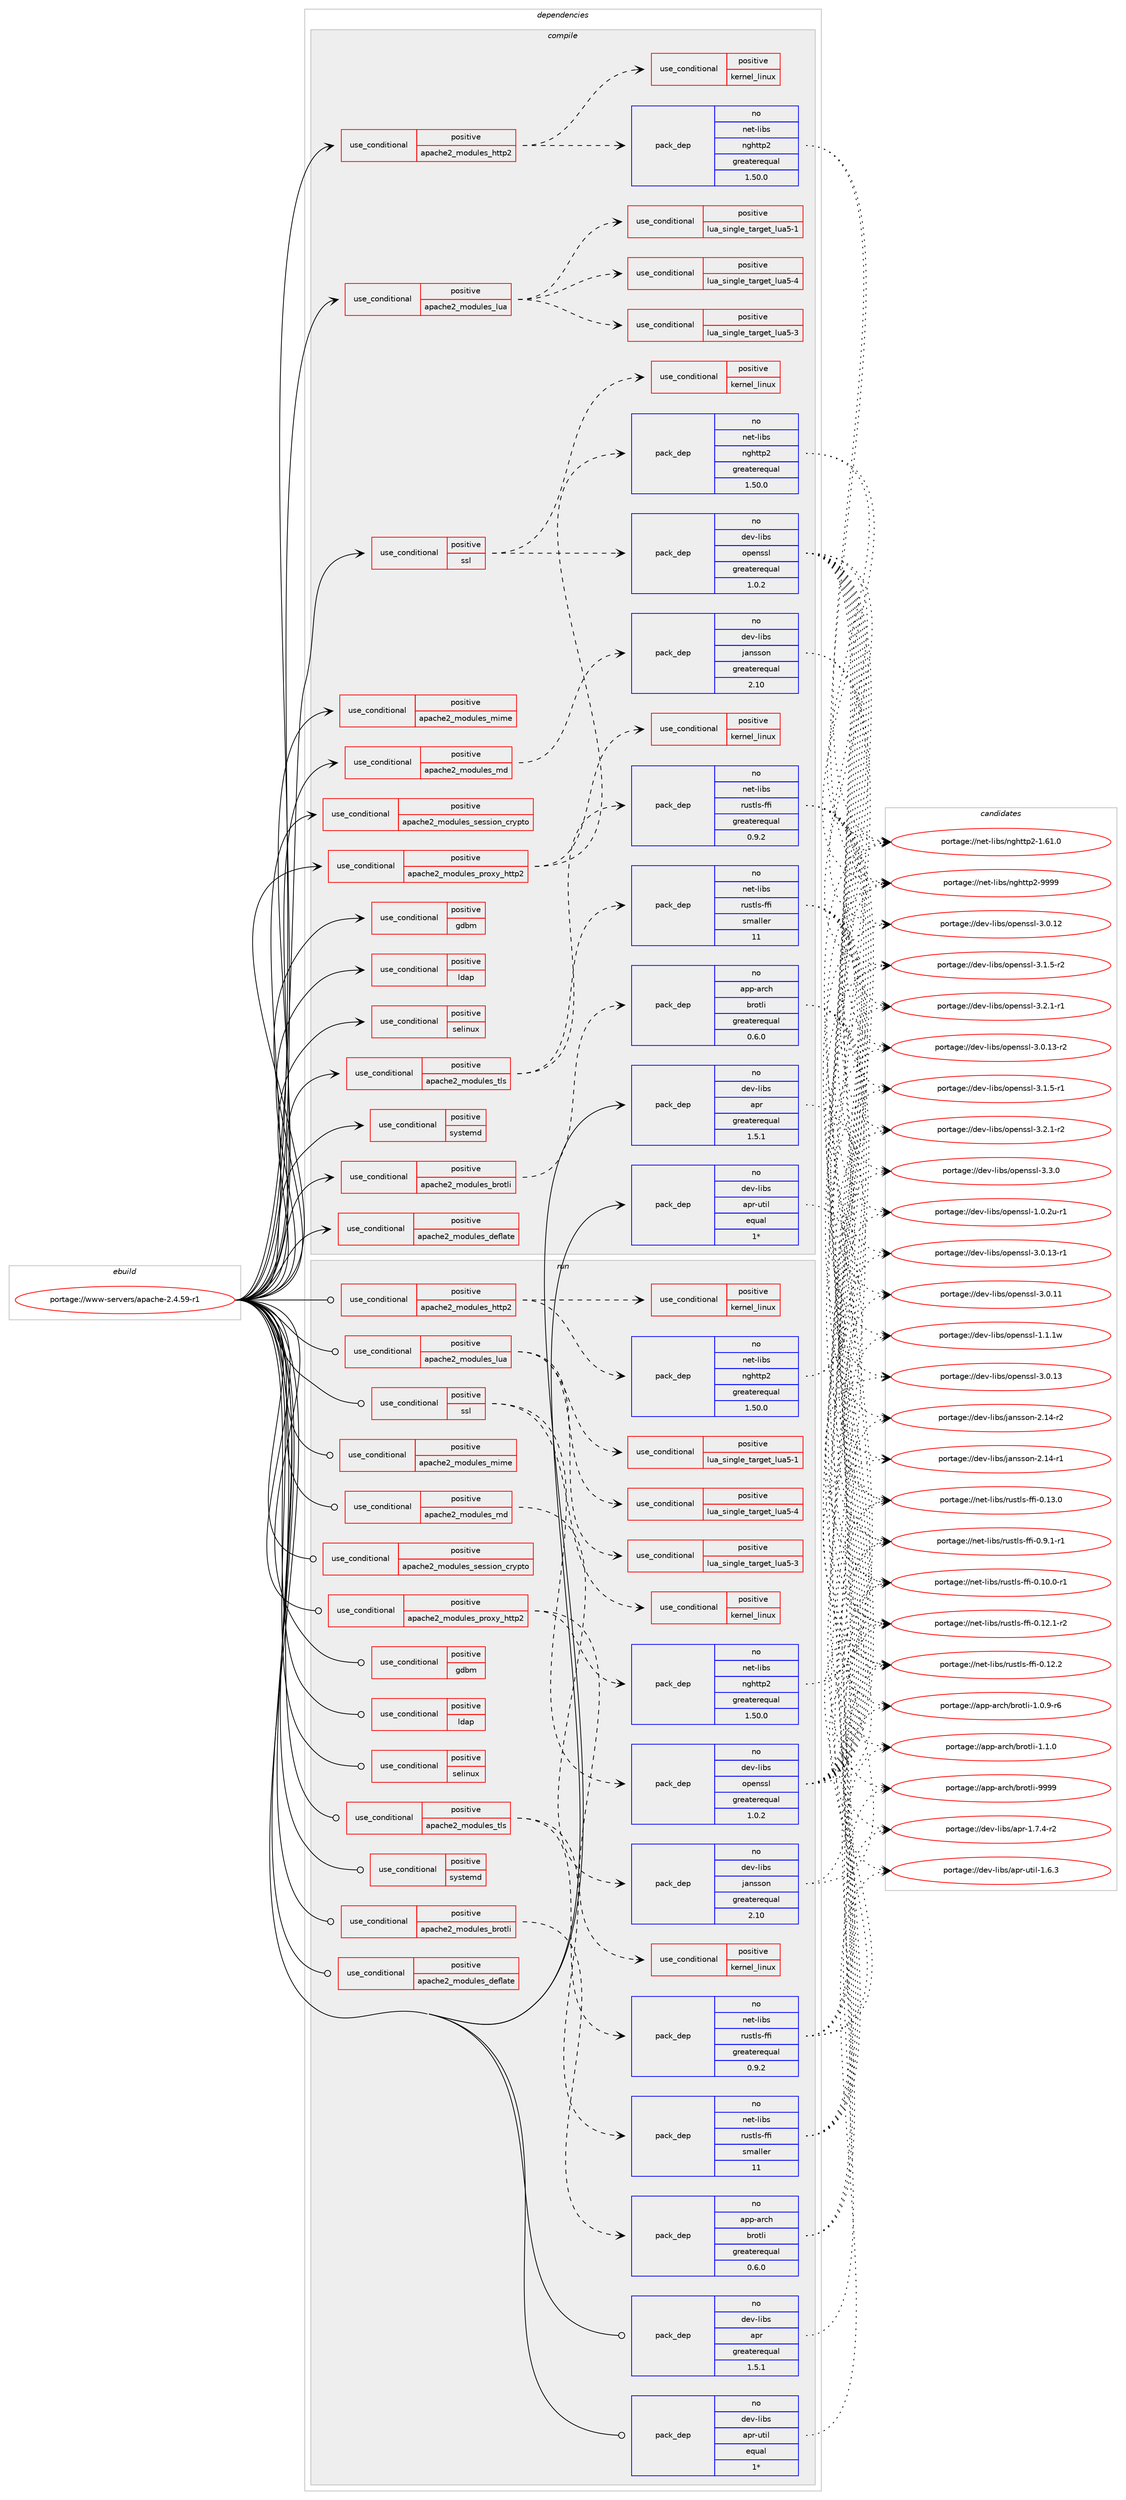 digraph prolog {

# *************
# Graph options
# *************

newrank=true;
concentrate=true;
compound=true;
graph [rankdir=LR,fontname=Helvetica,fontsize=10,ranksep=1.5];#, ranksep=2.5, nodesep=0.2];
edge  [arrowhead=vee];
node  [fontname=Helvetica,fontsize=10];

# **********
# The ebuild
# **********

subgraph cluster_leftcol {
color=gray;
rank=same;
label=<<i>ebuild</i>>;
id [label="portage://www-servers/apache-2.4.59-r1", color=red, width=4, href="../www-servers/apache-2.4.59-r1.svg"];
}

# ****************
# The dependencies
# ****************

subgraph cluster_midcol {
color=gray;
label=<<i>dependencies</i>>;
subgraph cluster_compile {
fillcolor="#eeeeee";
style=filled;
label=<<i>compile</i>>;
subgraph cond1362 {
dependency2400 [label=<<TABLE BORDER="0" CELLBORDER="1" CELLSPACING="0" CELLPADDING="4"><TR><TD ROWSPAN="3" CELLPADDING="10">use_conditional</TD></TR><TR><TD>positive</TD></TR><TR><TD>apache2_modules_brotli</TD></TR></TABLE>>, shape=none, color=red];
subgraph pack951 {
dependency2401 [label=<<TABLE BORDER="0" CELLBORDER="1" CELLSPACING="0" CELLPADDING="4" WIDTH="220"><TR><TD ROWSPAN="6" CELLPADDING="30">pack_dep</TD></TR><TR><TD WIDTH="110">no</TD></TR><TR><TD>app-arch</TD></TR><TR><TD>brotli</TD></TR><TR><TD>greaterequal</TD></TR><TR><TD>0.6.0</TD></TR></TABLE>>, shape=none, color=blue];
}
dependency2400:e -> dependency2401:w [weight=20,style="dashed",arrowhead="vee"];
}
id:e -> dependency2400:w [weight=20,style="solid",arrowhead="vee"];
subgraph cond1363 {
dependency2402 [label=<<TABLE BORDER="0" CELLBORDER="1" CELLSPACING="0" CELLPADDING="4"><TR><TD ROWSPAN="3" CELLPADDING="10">use_conditional</TD></TR><TR><TD>positive</TD></TR><TR><TD>apache2_modules_deflate</TD></TR></TABLE>>, shape=none, color=red];
# *** BEGIN UNKNOWN DEPENDENCY TYPE (TODO) ***
# dependency2402 -> package_dependency(portage://www-servers/apache-2.4.59-r1,install,no,sys-libs,zlib,none,[,,],[],[])
# *** END UNKNOWN DEPENDENCY TYPE (TODO) ***

}
id:e -> dependency2402:w [weight=20,style="solid",arrowhead="vee"];
subgraph cond1364 {
dependency2403 [label=<<TABLE BORDER="0" CELLBORDER="1" CELLSPACING="0" CELLPADDING="4"><TR><TD ROWSPAN="3" CELLPADDING="10">use_conditional</TD></TR><TR><TD>positive</TD></TR><TR><TD>apache2_modules_http2</TD></TR></TABLE>>, shape=none, color=red];
subgraph pack952 {
dependency2404 [label=<<TABLE BORDER="0" CELLBORDER="1" CELLSPACING="0" CELLPADDING="4" WIDTH="220"><TR><TD ROWSPAN="6" CELLPADDING="30">pack_dep</TD></TR><TR><TD WIDTH="110">no</TD></TR><TR><TD>net-libs</TD></TR><TR><TD>nghttp2</TD></TR><TR><TD>greaterequal</TD></TR><TR><TD>1.50.0</TD></TR></TABLE>>, shape=none, color=blue];
}
dependency2403:e -> dependency2404:w [weight=20,style="dashed",arrowhead="vee"];
subgraph cond1365 {
dependency2405 [label=<<TABLE BORDER="0" CELLBORDER="1" CELLSPACING="0" CELLPADDING="4"><TR><TD ROWSPAN="3" CELLPADDING="10">use_conditional</TD></TR><TR><TD>positive</TD></TR><TR><TD>kernel_linux</TD></TR></TABLE>>, shape=none, color=red];
# *** BEGIN UNKNOWN DEPENDENCY TYPE (TODO) ***
# dependency2405 -> package_dependency(portage://www-servers/apache-2.4.59-r1,install,no,sys-apps,util-linux,none,[,,],[],[])
# *** END UNKNOWN DEPENDENCY TYPE (TODO) ***

}
dependency2403:e -> dependency2405:w [weight=20,style="dashed",arrowhead="vee"];
}
id:e -> dependency2403:w [weight=20,style="solid",arrowhead="vee"];
subgraph cond1366 {
dependency2406 [label=<<TABLE BORDER="0" CELLBORDER="1" CELLSPACING="0" CELLPADDING="4"><TR><TD ROWSPAN="3" CELLPADDING="10">use_conditional</TD></TR><TR><TD>positive</TD></TR><TR><TD>apache2_modules_lua</TD></TR></TABLE>>, shape=none, color=red];
subgraph cond1367 {
dependency2407 [label=<<TABLE BORDER="0" CELLBORDER="1" CELLSPACING="0" CELLPADDING="4"><TR><TD ROWSPAN="3" CELLPADDING="10">use_conditional</TD></TR><TR><TD>positive</TD></TR><TR><TD>lua_single_target_lua5-1</TD></TR></TABLE>>, shape=none, color=red];
# *** BEGIN UNKNOWN DEPENDENCY TYPE (TODO) ***
# dependency2407 -> package_dependency(portage://www-servers/apache-2.4.59-r1,install,no,dev-lang,lua,none,[,,],[slot(5.1)],[])
# *** END UNKNOWN DEPENDENCY TYPE (TODO) ***

}
dependency2406:e -> dependency2407:w [weight=20,style="dashed",arrowhead="vee"];
subgraph cond1368 {
dependency2408 [label=<<TABLE BORDER="0" CELLBORDER="1" CELLSPACING="0" CELLPADDING="4"><TR><TD ROWSPAN="3" CELLPADDING="10">use_conditional</TD></TR><TR><TD>positive</TD></TR><TR><TD>lua_single_target_lua5-3</TD></TR></TABLE>>, shape=none, color=red];
# *** BEGIN UNKNOWN DEPENDENCY TYPE (TODO) ***
# dependency2408 -> package_dependency(portage://www-servers/apache-2.4.59-r1,install,no,dev-lang,lua,none,[,,],[slot(5.3)],[])
# *** END UNKNOWN DEPENDENCY TYPE (TODO) ***

}
dependency2406:e -> dependency2408:w [weight=20,style="dashed",arrowhead="vee"];
subgraph cond1369 {
dependency2409 [label=<<TABLE BORDER="0" CELLBORDER="1" CELLSPACING="0" CELLPADDING="4"><TR><TD ROWSPAN="3" CELLPADDING="10">use_conditional</TD></TR><TR><TD>positive</TD></TR><TR><TD>lua_single_target_lua5-4</TD></TR></TABLE>>, shape=none, color=red];
# *** BEGIN UNKNOWN DEPENDENCY TYPE (TODO) ***
# dependency2409 -> package_dependency(portage://www-servers/apache-2.4.59-r1,install,no,dev-lang,lua,none,[,,],[slot(5.4)],[])
# *** END UNKNOWN DEPENDENCY TYPE (TODO) ***

}
dependency2406:e -> dependency2409:w [weight=20,style="dashed",arrowhead="vee"];
}
id:e -> dependency2406:w [weight=20,style="solid",arrowhead="vee"];
subgraph cond1370 {
dependency2410 [label=<<TABLE BORDER="0" CELLBORDER="1" CELLSPACING="0" CELLPADDING="4"><TR><TD ROWSPAN="3" CELLPADDING="10">use_conditional</TD></TR><TR><TD>positive</TD></TR><TR><TD>apache2_modules_md</TD></TR></TABLE>>, shape=none, color=red];
subgraph pack953 {
dependency2411 [label=<<TABLE BORDER="0" CELLBORDER="1" CELLSPACING="0" CELLPADDING="4" WIDTH="220"><TR><TD ROWSPAN="6" CELLPADDING="30">pack_dep</TD></TR><TR><TD WIDTH="110">no</TD></TR><TR><TD>dev-libs</TD></TR><TR><TD>jansson</TD></TR><TR><TD>greaterequal</TD></TR><TR><TD>2.10</TD></TR></TABLE>>, shape=none, color=blue];
}
dependency2410:e -> dependency2411:w [weight=20,style="dashed",arrowhead="vee"];
}
id:e -> dependency2410:w [weight=20,style="solid",arrowhead="vee"];
subgraph cond1371 {
dependency2412 [label=<<TABLE BORDER="0" CELLBORDER="1" CELLSPACING="0" CELLPADDING="4"><TR><TD ROWSPAN="3" CELLPADDING="10">use_conditional</TD></TR><TR><TD>positive</TD></TR><TR><TD>apache2_modules_mime</TD></TR></TABLE>>, shape=none, color=red];
# *** BEGIN UNKNOWN DEPENDENCY TYPE (TODO) ***
# dependency2412 -> package_dependency(portage://www-servers/apache-2.4.59-r1,install,no,app-misc,mime-types,none,[,,],[],[])
# *** END UNKNOWN DEPENDENCY TYPE (TODO) ***

}
id:e -> dependency2412:w [weight=20,style="solid",arrowhead="vee"];
subgraph cond1372 {
dependency2413 [label=<<TABLE BORDER="0" CELLBORDER="1" CELLSPACING="0" CELLPADDING="4"><TR><TD ROWSPAN="3" CELLPADDING="10">use_conditional</TD></TR><TR><TD>positive</TD></TR><TR><TD>apache2_modules_proxy_http2</TD></TR></TABLE>>, shape=none, color=red];
subgraph pack954 {
dependency2414 [label=<<TABLE BORDER="0" CELLBORDER="1" CELLSPACING="0" CELLPADDING="4" WIDTH="220"><TR><TD ROWSPAN="6" CELLPADDING="30">pack_dep</TD></TR><TR><TD WIDTH="110">no</TD></TR><TR><TD>net-libs</TD></TR><TR><TD>nghttp2</TD></TR><TR><TD>greaterequal</TD></TR><TR><TD>1.50.0</TD></TR></TABLE>>, shape=none, color=blue];
}
dependency2413:e -> dependency2414:w [weight=20,style="dashed",arrowhead="vee"];
subgraph cond1373 {
dependency2415 [label=<<TABLE BORDER="0" CELLBORDER="1" CELLSPACING="0" CELLPADDING="4"><TR><TD ROWSPAN="3" CELLPADDING="10">use_conditional</TD></TR><TR><TD>positive</TD></TR><TR><TD>kernel_linux</TD></TR></TABLE>>, shape=none, color=red];
# *** BEGIN UNKNOWN DEPENDENCY TYPE (TODO) ***
# dependency2415 -> package_dependency(portage://www-servers/apache-2.4.59-r1,install,no,sys-apps,util-linux,none,[,,],[],[])
# *** END UNKNOWN DEPENDENCY TYPE (TODO) ***

}
dependency2413:e -> dependency2415:w [weight=20,style="dashed",arrowhead="vee"];
}
id:e -> dependency2413:w [weight=20,style="solid",arrowhead="vee"];
subgraph cond1374 {
dependency2416 [label=<<TABLE BORDER="0" CELLBORDER="1" CELLSPACING="0" CELLPADDING="4"><TR><TD ROWSPAN="3" CELLPADDING="10">use_conditional</TD></TR><TR><TD>positive</TD></TR><TR><TD>apache2_modules_session_crypto</TD></TR></TABLE>>, shape=none, color=red];
# *** BEGIN UNKNOWN DEPENDENCY TYPE (TODO) ***
# dependency2416 -> package_dependency(portage://www-servers/apache-2.4.59-r1,install,no,dev-libs,apr-util,none,[,,],[],[use(enable(openssl),none)])
# *** END UNKNOWN DEPENDENCY TYPE (TODO) ***

}
id:e -> dependency2416:w [weight=20,style="solid",arrowhead="vee"];
subgraph cond1375 {
dependency2417 [label=<<TABLE BORDER="0" CELLBORDER="1" CELLSPACING="0" CELLPADDING="4"><TR><TD ROWSPAN="3" CELLPADDING="10">use_conditional</TD></TR><TR><TD>positive</TD></TR><TR><TD>apache2_modules_tls</TD></TR></TABLE>>, shape=none, color=red];
subgraph pack955 {
dependency2418 [label=<<TABLE BORDER="0" CELLBORDER="1" CELLSPACING="0" CELLPADDING="4" WIDTH="220"><TR><TD ROWSPAN="6" CELLPADDING="30">pack_dep</TD></TR><TR><TD WIDTH="110">no</TD></TR><TR><TD>net-libs</TD></TR><TR><TD>rustls-ffi</TD></TR><TR><TD>greaterequal</TD></TR><TR><TD>0.9.2</TD></TR></TABLE>>, shape=none, color=blue];
}
dependency2417:e -> dependency2418:w [weight=20,style="dashed",arrowhead="vee"];
subgraph pack956 {
dependency2419 [label=<<TABLE BORDER="0" CELLBORDER="1" CELLSPACING="0" CELLPADDING="4" WIDTH="220"><TR><TD ROWSPAN="6" CELLPADDING="30">pack_dep</TD></TR><TR><TD WIDTH="110">no</TD></TR><TR><TD>net-libs</TD></TR><TR><TD>rustls-ffi</TD></TR><TR><TD>smaller</TD></TR><TR><TD>11</TD></TR></TABLE>>, shape=none, color=blue];
}
dependency2417:e -> dependency2419:w [weight=20,style="dashed",arrowhead="vee"];
}
id:e -> dependency2417:w [weight=20,style="solid",arrowhead="vee"];
subgraph cond1376 {
dependency2420 [label=<<TABLE BORDER="0" CELLBORDER="1" CELLSPACING="0" CELLPADDING="4"><TR><TD ROWSPAN="3" CELLPADDING="10">use_conditional</TD></TR><TR><TD>positive</TD></TR><TR><TD>gdbm</TD></TR></TABLE>>, shape=none, color=red];
# *** BEGIN UNKNOWN DEPENDENCY TYPE (TODO) ***
# dependency2420 -> package_dependency(portage://www-servers/apache-2.4.59-r1,install,no,sys-libs,gdbm,none,[,,],any_same_slot,[])
# *** END UNKNOWN DEPENDENCY TYPE (TODO) ***

}
id:e -> dependency2420:w [weight=20,style="solid",arrowhead="vee"];
subgraph cond1377 {
dependency2421 [label=<<TABLE BORDER="0" CELLBORDER="1" CELLSPACING="0" CELLPADDING="4"><TR><TD ROWSPAN="3" CELLPADDING="10">use_conditional</TD></TR><TR><TD>positive</TD></TR><TR><TD>ldap</TD></TR></TABLE>>, shape=none, color=red];
# *** BEGIN UNKNOWN DEPENDENCY TYPE (TODO) ***
# dependency2421 -> package_dependency(portage://www-servers/apache-2.4.59-r1,install,no,net-nds,openldap,none,[,,],any_same_slot,[])
# *** END UNKNOWN DEPENDENCY TYPE (TODO) ***

}
id:e -> dependency2421:w [weight=20,style="solid",arrowhead="vee"];
subgraph cond1378 {
dependency2422 [label=<<TABLE BORDER="0" CELLBORDER="1" CELLSPACING="0" CELLPADDING="4"><TR><TD ROWSPAN="3" CELLPADDING="10">use_conditional</TD></TR><TR><TD>positive</TD></TR><TR><TD>selinux</TD></TR></TABLE>>, shape=none, color=red];
# *** BEGIN UNKNOWN DEPENDENCY TYPE (TODO) ***
# dependency2422 -> package_dependency(portage://www-servers/apache-2.4.59-r1,install,no,sec-policy,selinux-apache,none,[,,],[],[])
# *** END UNKNOWN DEPENDENCY TYPE (TODO) ***

}
id:e -> dependency2422:w [weight=20,style="solid",arrowhead="vee"];
subgraph cond1379 {
dependency2423 [label=<<TABLE BORDER="0" CELLBORDER="1" CELLSPACING="0" CELLPADDING="4"><TR><TD ROWSPAN="3" CELLPADDING="10">use_conditional</TD></TR><TR><TD>positive</TD></TR><TR><TD>ssl</TD></TR></TABLE>>, shape=none, color=red];
subgraph pack957 {
dependency2424 [label=<<TABLE BORDER="0" CELLBORDER="1" CELLSPACING="0" CELLPADDING="4" WIDTH="220"><TR><TD ROWSPAN="6" CELLPADDING="30">pack_dep</TD></TR><TR><TD WIDTH="110">no</TD></TR><TR><TD>dev-libs</TD></TR><TR><TD>openssl</TD></TR><TR><TD>greaterequal</TD></TR><TR><TD>1.0.2</TD></TR></TABLE>>, shape=none, color=blue];
}
dependency2423:e -> dependency2424:w [weight=20,style="dashed",arrowhead="vee"];
subgraph cond1380 {
dependency2425 [label=<<TABLE BORDER="0" CELLBORDER="1" CELLSPACING="0" CELLPADDING="4"><TR><TD ROWSPAN="3" CELLPADDING="10">use_conditional</TD></TR><TR><TD>positive</TD></TR><TR><TD>kernel_linux</TD></TR></TABLE>>, shape=none, color=red];
# *** BEGIN UNKNOWN DEPENDENCY TYPE (TODO) ***
# dependency2425 -> package_dependency(portage://www-servers/apache-2.4.59-r1,install,no,sys-apps,util-linux,none,[,,],[],[])
# *** END UNKNOWN DEPENDENCY TYPE (TODO) ***

}
dependency2423:e -> dependency2425:w [weight=20,style="dashed",arrowhead="vee"];
}
id:e -> dependency2423:w [weight=20,style="solid",arrowhead="vee"];
subgraph cond1381 {
dependency2426 [label=<<TABLE BORDER="0" CELLBORDER="1" CELLSPACING="0" CELLPADDING="4"><TR><TD ROWSPAN="3" CELLPADDING="10">use_conditional</TD></TR><TR><TD>positive</TD></TR><TR><TD>systemd</TD></TR></TABLE>>, shape=none, color=red];
# *** BEGIN UNKNOWN DEPENDENCY TYPE (TODO) ***
# dependency2426 -> package_dependency(portage://www-servers/apache-2.4.59-r1,install,no,sys-apps,systemd,none,[,,],[],[])
# *** END UNKNOWN DEPENDENCY TYPE (TODO) ***

}
id:e -> dependency2426:w [weight=20,style="solid",arrowhead="vee"];
# *** BEGIN UNKNOWN DEPENDENCY TYPE (TODO) ***
# id -> package_dependency(portage://www-servers/apache-2.4.59-r1,install,no,acct-group,apache,none,[,,],[],[])
# *** END UNKNOWN DEPENDENCY TYPE (TODO) ***

# *** BEGIN UNKNOWN DEPENDENCY TYPE (TODO) ***
# id -> package_dependency(portage://www-servers/apache-2.4.59-r1,install,no,acct-user,apache,none,[,,],[],[])
# *** END UNKNOWN DEPENDENCY TYPE (TODO) ***

# *** BEGIN UNKNOWN DEPENDENCY TYPE (TODO) ***
# id -> package_dependency(portage://www-servers/apache-2.4.59-r1,install,no,dev-lang,perl,none,[,,],[],[])
# *** END UNKNOWN DEPENDENCY TYPE (TODO) ***

subgraph pack958 {
dependency2427 [label=<<TABLE BORDER="0" CELLBORDER="1" CELLSPACING="0" CELLPADDING="4" WIDTH="220"><TR><TD ROWSPAN="6" CELLPADDING="30">pack_dep</TD></TR><TR><TD WIDTH="110">no</TD></TR><TR><TD>dev-libs</TD></TR><TR><TD>apr</TD></TR><TR><TD>greaterequal</TD></TR><TR><TD>1.5.1</TD></TR></TABLE>>, shape=none, color=blue];
}
id:e -> dependency2427:w [weight=20,style="solid",arrowhead="vee"];
subgraph pack959 {
dependency2428 [label=<<TABLE BORDER="0" CELLBORDER="1" CELLSPACING="0" CELLPADDING="4" WIDTH="220"><TR><TD ROWSPAN="6" CELLPADDING="30">pack_dep</TD></TR><TR><TD WIDTH="110">no</TD></TR><TR><TD>dev-libs</TD></TR><TR><TD>apr-util</TD></TR><TR><TD>equal</TD></TR><TR><TD>1*</TD></TR></TABLE>>, shape=none, color=blue];
}
id:e -> dependency2428:w [weight=20,style="solid",arrowhead="vee"];
# *** BEGIN UNKNOWN DEPENDENCY TYPE (TODO) ***
# id -> package_dependency(portage://www-servers/apache-2.4.59-r1,install,no,dev-libs,libpcre2,none,[,,],[],[])
# *** END UNKNOWN DEPENDENCY TYPE (TODO) ***

# *** BEGIN UNKNOWN DEPENDENCY TYPE (TODO) ***
# id -> package_dependency(portage://www-servers/apache-2.4.59-r1,install,no,virtual,libcrypt,none,[,,],any_same_slot,[])
# *** END UNKNOWN DEPENDENCY TYPE (TODO) ***

}
subgraph cluster_compileandrun {
fillcolor="#eeeeee";
style=filled;
label=<<i>compile and run</i>>;
}
subgraph cluster_run {
fillcolor="#eeeeee";
style=filled;
label=<<i>run</i>>;
subgraph cond1382 {
dependency2429 [label=<<TABLE BORDER="0" CELLBORDER="1" CELLSPACING="0" CELLPADDING="4"><TR><TD ROWSPAN="3" CELLPADDING="10">use_conditional</TD></TR><TR><TD>positive</TD></TR><TR><TD>apache2_modules_brotli</TD></TR></TABLE>>, shape=none, color=red];
subgraph pack960 {
dependency2430 [label=<<TABLE BORDER="0" CELLBORDER="1" CELLSPACING="0" CELLPADDING="4" WIDTH="220"><TR><TD ROWSPAN="6" CELLPADDING="30">pack_dep</TD></TR><TR><TD WIDTH="110">no</TD></TR><TR><TD>app-arch</TD></TR><TR><TD>brotli</TD></TR><TR><TD>greaterequal</TD></TR><TR><TD>0.6.0</TD></TR></TABLE>>, shape=none, color=blue];
}
dependency2429:e -> dependency2430:w [weight=20,style="dashed",arrowhead="vee"];
}
id:e -> dependency2429:w [weight=20,style="solid",arrowhead="odot"];
subgraph cond1383 {
dependency2431 [label=<<TABLE BORDER="0" CELLBORDER="1" CELLSPACING="0" CELLPADDING="4"><TR><TD ROWSPAN="3" CELLPADDING="10">use_conditional</TD></TR><TR><TD>positive</TD></TR><TR><TD>apache2_modules_deflate</TD></TR></TABLE>>, shape=none, color=red];
# *** BEGIN UNKNOWN DEPENDENCY TYPE (TODO) ***
# dependency2431 -> package_dependency(portage://www-servers/apache-2.4.59-r1,run,no,sys-libs,zlib,none,[,,],[],[])
# *** END UNKNOWN DEPENDENCY TYPE (TODO) ***

}
id:e -> dependency2431:w [weight=20,style="solid",arrowhead="odot"];
subgraph cond1384 {
dependency2432 [label=<<TABLE BORDER="0" CELLBORDER="1" CELLSPACING="0" CELLPADDING="4"><TR><TD ROWSPAN="3" CELLPADDING="10">use_conditional</TD></TR><TR><TD>positive</TD></TR><TR><TD>apache2_modules_http2</TD></TR></TABLE>>, shape=none, color=red];
subgraph pack961 {
dependency2433 [label=<<TABLE BORDER="0" CELLBORDER="1" CELLSPACING="0" CELLPADDING="4" WIDTH="220"><TR><TD ROWSPAN="6" CELLPADDING="30">pack_dep</TD></TR><TR><TD WIDTH="110">no</TD></TR><TR><TD>net-libs</TD></TR><TR><TD>nghttp2</TD></TR><TR><TD>greaterequal</TD></TR><TR><TD>1.50.0</TD></TR></TABLE>>, shape=none, color=blue];
}
dependency2432:e -> dependency2433:w [weight=20,style="dashed",arrowhead="vee"];
subgraph cond1385 {
dependency2434 [label=<<TABLE BORDER="0" CELLBORDER="1" CELLSPACING="0" CELLPADDING="4"><TR><TD ROWSPAN="3" CELLPADDING="10">use_conditional</TD></TR><TR><TD>positive</TD></TR><TR><TD>kernel_linux</TD></TR></TABLE>>, shape=none, color=red];
# *** BEGIN UNKNOWN DEPENDENCY TYPE (TODO) ***
# dependency2434 -> package_dependency(portage://www-servers/apache-2.4.59-r1,run,no,sys-apps,util-linux,none,[,,],[],[])
# *** END UNKNOWN DEPENDENCY TYPE (TODO) ***

}
dependency2432:e -> dependency2434:w [weight=20,style="dashed",arrowhead="vee"];
}
id:e -> dependency2432:w [weight=20,style="solid",arrowhead="odot"];
subgraph cond1386 {
dependency2435 [label=<<TABLE BORDER="0" CELLBORDER="1" CELLSPACING="0" CELLPADDING="4"><TR><TD ROWSPAN="3" CELLPADDING="10">use_conditional</TD></TR><TR><TD>positive</TD></TR><TR><TD>apache2_modules_lua</TD></TR></TABLE>>, shape=none, color=red];
subgraph cond1387 {
dependency2436 [label=<<TABLE BORDER="0" CELLBORDER="1" CELLSPACING="0" CELLPADDING="4"><TR><TD ROWSPAN="3" CELLPADDING="10">use_conditional</TD></TR><TR><TD>positive</TD></TR><TR><TD>lua_single_target_lua5-1</TD></TR></TABLE>>, shape=none, color=red];
# *** BEGIN UNKNOWN DEPENDENCY TYPE (TODO) ***
# dependency2436 -> package_dependency(portage://www-servers/apache-2.4.59-r1,run,no,dev-lang,lua,none,[,,],[slot(5.1)],[])
# *** END UNKNOWN DEPENDENCY TYPE (TODO) ***

}
dependency2435:e -> dependency2436:w [weight=20,style="dashed",arrowhead="vee"];
subgraph cond1388 {
dependency2437 [label=<<TABLE BORDER="0" CELLBORDER="1" CELLSPACING="0" CELLPADDING="4"><TR><TD ROWSPAN="3" CELLPADDING="10">use_conditional</TD></TR><TR><TD>positive</TD></TR><TR><TD>lua_single_target_lua5-3</TD></TR></TABLE>>, shape=none, color=red];
# *** BEGIN UNKNOWN DEPENDENCY TYPE (TODO) ***
# dependency2437 -> package_dependency(portage://www-servers/apache-2.4.59-r1,run,no,dev-lang,lua,none,[,,],[slot(5.3)],[])
# *** END UNKNOWN DEPENDENCY TYPE (TODO) ***

}
dependency2435:e -> dependency2437:w [weight=20,style="dashed",arrowhead="vee"];
subgraph cond1389 {
dependency2438 [label=<<TABLE BORDER="0" CELLBORDER="1" CELLSPACING="0" CELLPADDING="4"><TR><TD ROWSPAN="3" CELLPADDING="10">use_conditional</TD></TR><TR><TD>positive</TD></TR><TR><TD>lua_single_target_lua5-4</TD></TR></TABLE>>, shape=none, color=red];
# *** BEGIN UNKNOWN DEPENDENCY TYPE (TODO) ***
# dependency2438 -> package_dependency(portage://www-servers/apache-2.4.59-r1,run,no,dev-lang,lua,none,[,,],[slot(5.4)],[])
# *** END UNKNOWN DEPENDENCY TYPE (TODO) ***

}
dependency2435:e -> dependency2438:w [weight=20,style="dashed",arrowhead="vee"];
}
id:e -> dependency2435:w [weight=20,style="solid",arrowhead="odot"];
subgraph cond1390 {
dependency2439 [label=<<TABLE BORDER="0" CELLBORDER="1" CELLSPACING="0" CELLPADDING="4"><TR><TD ROWSPAN="3" CELLPADDING="10">use_conditional</TD></TR><TR><TD>positive</TD></TR><TR><TD>apache2_modules_md</TD></TR></TABLE>>, shape=none, color=red];
subgraph pack962 {
dependency2440 [label=<<TABLE BORDER="0" CELLBORDER="1" CELLSPACING="0" CELLPADDING="4" WIDTH="220"><TR><TD ROWSPAN="6" CELLPADDING="30">pack_dep</TD></TR><TR><TD WIDTH="110">no</TD></TR><TR><TD>dev-libs</TD></TR><TR><TD>jansson</TD></TR><TR><TD>greaterequal</TD></TR><TR><TD>2.10</TD></TR></TABLE>>, shape=none, color=blue];
}
dependency2439:e -> dependency2440:w [weight=20,style="dashed",arrowhead="vee"];
}
id:e -> dependency2439:w [weight=20,style="solid",arrowhead="odot"];
subgraph cond1391 {
dependency2441 [label=<<TABLE BORDER="0" CELLBORDER="1" CELLSPACING="0" CELLPADDING="4"><TR><TD ROWSPAN="3" CELLPADDING="10">use_conditional</TD></TR><TR><TD>positive</TD></TR><TR><TD>apache2_modules_mime</TD></TR></TABLE>>, shape=none, color=red];
# *** BEGIN UNKNOWN DEPENDENCY TYPE (TODO) ***
# dependency2441 -> package_dependency(portage://www-servers/apache-2.4.59-r1,run,no,app-misc,mime-types,none,[,,],[],[])
# *** END UNKNOWN DEPENDENCY TYPE (TODO) ***

}
id:e -> dependency2441:w [weight=20,style="solid",arrowhead="odot"];
subgraph cond1392 {
dependency2442 [label=<<TABLE BORDER="0" CELLBORDER="1" CELLSPACING="0" CELLPADDING="4"><TR><TD ROWSPAN="3" CELLPADDING="10">use_conditional</TD></TR><TR><TD>positive</TD></TR><TR><TD>apache2_modules_proxy_http2</TD></TR></TABLE>>, shape=none, color=red];
subgraph pack963 {
dependency2443 [label=<<TABLE BORDER="0" CELLBORDER="1" CELLSPACING="0" CELLPADDING="4" WIDTH="220"><TR><TD ROWSPAN="6" CELLPADDING="30">pack_dep</TD></TR><TR><TD WIDTH="110">no</TD></TR><TR><TD>net-libs</TD></TR><TR><TD>nghttp2</TD></TR><TR><TD>greaterequal</TD></TR><TR><TD>1.50.0</TD></TR></TABLE>>, shape=none, color=blue];
}
dependency2442:e -> dependency2443:w [weight=20,style="dashed",arrowhead="vee"];
subgraph cond1393 {
dependency2444 [label=<<TABLE BORDER="0" CELLBORDER="1" CELLSPACING="0" CELLPADDING="4"><TR><TD ROWSPAN="3" CELLPADDING="10">use_conditional</TD></TR><TR><TD>positive</TD></TR><TR><TD>kernel_linux</TD></TR></TABLE>>, shape=none, color=red];
# *** BEGIN UNKNOWN DEPENDENCY TYPE (TODO) ***
# dependency2444 -> package_dependency(portage://www-servers/apache-2.4.59-r1,run,no,sys-apps,util-linux,none,[,,],[],[])
# *** END UNKNOWN DEPENDENCY TYPE (TODO) ***

}
dependency2442:e -> dependency2444:w [weight=20,style="dashed",arrowhead="vee"];
}
id:e -> dependency2442:w [weight=20,style="solid",arrowhead="odot"];
subgraph cond1394 {
dependency2445 [label=<<TABLE BORDER="0" CELLBORDER="1" CELLSPACING="0" CELLPADDING="4"><TR><TD ROWSPAN="3" CELLPADDING="10">use_conditional</TD></TR><TR><TD>positive</TD></TR><TR><TD>apache2_modules_session_crypto</TD></TR></TABLE>>, shape=none, color=red];
# *** BEGIN UNKNOWN DEPENDENCY TYPE (TODO) ***
# dependency2445 -> package_dependency(portage://www-servers/apache-2.4.59-r1,run,no,dev-libs,apr-util,none,[,,],[],[use(enable(openssl),none)])
# *** END UNKNOWN DEPENDENCY TYPE (TODO) ***

}
id:e -> dependency2445:w [weight=20,style="solid",arrowhead="odot"];
subgraph cond1395 {
dependency2446 [label=<<TABLE BORDER="0" CELLBORDER="1" CELLSPACING="0" CELLPADDING="4"><TR><TD ROWSPAN="3" CELLPADDING="10">use_conditional</TD></TR><TR><TD>positive</TD></TR><TR><TD>apache2_modules_tls</TD></TR></TABLE>>, shape=none, color=red];
subgraph pack964 {
dependency2447 [label=<<TABLE BORDER="0" CELLBORDER="1" CELLSPACING="0" CELLPADDING="4" WIDTH="220"><TR><TD ROWSPAN="6" CELLPADDING="30">pack_dep</TD></TR><TR><TD WIDTH="110">no</TD></TR><TR><TD>net-libs</TD></TR><TR><TD>rustls-ffi</TD></TR><TR><TD>greaterequal</TD></TR><TR><TD>0.9.2</TD></TR></TABLE>>, shape=none, color=blue];
}
dependency2446:e -> dependency2447:w [weight=20,style="dashed",arrowhead="vee"];
subgraph pack965 {
dependency2448 [label=<<TABLE BORDER="0" CELLBORDER="1" CELLSPACING="0" CELLPADDING="4" WIDTH="220"><TR><TD ROWSPAN="6" CELLPADDING="30">pack_dep</TD></TR><TR><TD WIDTH="110">no</TD></TR><TR><TD>net-libs</TD></TR><TR><TD>rustls-ffi</TD></TR><TR><TD>smaller</TD></TR><TR><TD>11</TD></TR></TABLE>>, shape=none, color=blue];
}
dependency2446:e -> dependency2448:w [weight=20,style="dashed",arrowhead="vee"];
}
id:e -> dependency2446:w [weight=20,style="solid",arrowhead="odot"];
subgraph cond1396 {
dependency2449 [label=<<TABLE BORDER="0" CELLBORDER="1" CELLSPACING="0" CELLPADDING="4"><TR><TD ROWSPAN="3" CELLPADDING="10">use_conditional</TD></TR><TR><TD>positive</TD></TR><TR><TD>gdbm</TD></TR></TABLE>>, shape=none, color=red];
# *** BEGIN UNKNOWN DEPENDENCY TYPE (TODO) ***
# dependency2449 -> package_dependency(portage://www-servers/apache-2.4.59-r1,run,no,sys-libs,gdbm,none,[,,],any_same_slot,[])
# *** END UNKNOWN DEPENDENCY TYPE (TODO) ***

}
id:e -> dependency2449:w [weight=20,style="solid",arrowhead="odot"];
subgraph cond1397 {
dependency2450 [label=<<TABLE BORDER="0" CELLBORDER="1" CELLSPACING="0" CELLPADDING="4"><TR><TD ROWSPAN="3" CELLPADDING="10">use_conditional</TD></TR><TR><TD>positive</TD></TR><TR><TD>ldap</TD></TR></TABLE>>, shape=none, color=red];
# *** BEGIN UNKNOWN DEPENDENCY TYPE (TODO) ***
# dependency2450 -> package_dependency(portage://www-servers/apache-2.4.59-r1,run,no,net-nds,openldap,none,[,,],any_same_slot,[])
# *** END UNKNOWN DEPENDENCY TYPE (TODO) ***

}
id:e -> dependency2450:w [weight=20,style="solid",arrowhead="odot"];
subgraph cond1398 {
dependency2451 [label=<<TABLE BORDER="0" CELLBORDER="1" CELLSPACING="0" CELLPADDING="4"><TR><TD ROWSPAN="3" CELLPADDING="10">use_conditional</TD></TR><TR><TD>positive</TD></TR><TR><TD>selinux</TD></TR></TABLE>>, shape=none, color=red];
# *** BEGIN UNKNOWN DEPENDENCY TYPE (TODO) ***
# dependency2451 -> package_dependency(portage://www-servers/apache-2.4.59-r1,run,no,sec-policy,selinux-apache,none,[,,],[],[])
# *** END UNKNOWN DEPENDENCY TYPE (TODO) ***

}
id:e -> dependency2451:w [weight=20,style="solid",arrowhead="odot"];
subgraph cond1399 {
dependency2452 [label=<<TABLE BORDER="0" CELLBORDER="1" CELLSPACING="0" CELLPADDING="4"><TR><TD ROWSPAN="3" CELLPADDING="10">use_conditional</TD></TR><TR><TD>positive</TD></TR><TR><TD>ssl</TD></TR></TABLE>>, shape=none, color=red];
subgraph pack966 {
dependency2453 [label=<<TABLE BORDER="0" CELLBORDER="1" CELLSPACING="0" CELLPADDING="4" WIDTH="220"><TR><TD ROWSPAN="6" CELLPADDING="30">pack_dep</TD></TR><TR><TD WIDTH="110">no</TD></TR><TR><TD>dev-libs</TD></TR><TR><TD>openssl</TD></TR><TR><TD>greaterequal</TD></TR><TR><TD>1.0.2</TD></TR></TABLE>>, shape=none, color=blue];
}
dependency2452:e -> dependency2453:w [weight=20,style="dashed",arrowhead="vee"];
subgraph cond1400 {
dependency2454 [label=<<TABLE BORDER="0" CELLBORDER="1" CELLSPACING="0" CELLPADDING="4"><TR><TD ROWSPAN="3" CELLPADDING="10">use_conditional</TD></TR><TR><TD>positive</TD></TR><TR><TD>kernel_linux</TD></TR></TABLE>>, shape=none, color=red];
# *** BEGIN UNKNOWN DEPENDENCY TYPE (TODO) ***
# dependency2454 -> package_dependency(portage://www-servers/apache-2.4.59-r1,run,no,sys-apps,util-linux,none,[,,],[],[])
# *** END UNKNOWN DEPENDENCY TYPE (TODO) ***

}
dependency2452:e -> dependency2454:w [weight=20,style="dashed",arrowhead="vee"];
}
id:e -> dependency2452:w [weight=20,style="solid",arrowhead="odot"];
subgraph cond1401 {
dependency2455 [label=<<TABLE BORDER="0" CELLBORDER="1" CELLSPACING="0" CELLPADDING="4"><TR><TD ROWSPAN="3" CELLPADDING="10">use_conditional</TD></TR><TR><TD>positive</TD></TR><TR><TD>systemd</TD></TR></TABLE>>, shape=none, color=red];
# *** BEGIN UNKNOWN DEPENDENCY TYPE (TODO) ***
# dependency2455 -> package_dependency(portage://www-servers/apache-2.4.59-r1,run,no,sys-apps,systemd,none,[,,],[],[])
# *** END UNKNOWN DEPENDENCY TYPE (TODO) ***

}
id:e -> dependency2455:w [weight=20,style="solid",arrowhead="odot"];
# *** BEGIN UNKNOWN DEPENDENCY TYPE (TODO) ***
# id -> package_dependency(portage://www-servers/apache-2.4.59-r1,run,no,acct-group,apache,none,[,,],[],[])
# *** END UNKNOWN DEPENDENCY TYPE (TODO) ***

# *** BEGIN UNKNOWN DEPENDENCY TYPE (TODO) ***
# id -> package_dependency(portage://www-servers/apache-2.4.59-r1,run,no,acct-user,apache,none,[,,],[],[])
# *** END UNKNOWN DEPENDENCY TYPE (TODO) ***

# *** BEGIN UNKNOWN DEPENDENCY TYPE (TODO) ***
# id -> package_dependency(portage://www-servers/apache-2.4.59-r1,run,no,dev-lang,perl,none,[,,],[],[])
# *** END UNKNOWN DEPENDENCY TYPE (TODO) ***

subgraph pack967 {
dependency2456 [label=<<TABLE BORDER="0" CELLBORDER="1" CELLSPACING="0" CELLPADDING="4" WIDTH="220"><TR><TD ROWSPAN="6" CELLPADDING="30">pack_dep</TD></TR><TR><TD WIDTH="110">no</TD></TR><TR><TD>dev-libs</TD></TR><TR><TD>apr</TD></TR><TR><TD>greaterequal</TD></TR><TR><TD>1.5.1</TD></TR></TABLE>>, shape=none, color=blue];
}
id:e -> dependency2456:w [weight=20,style="solid",arrowhead="odot"];
subgraph pack968 {
dependency2457 [label=<<TABLE BORDER="0" CELLBORDER="1" CELLSPACING="0" CELLPADDING="4" WIDTH="220"><TR><TD ROWSPAN="6" CELLPADDING="30">pack_dep</TD></TR><TR><TD WIDTH="110">no</TD></TR><TR><TD>dev-libs</TD></TR><TR><TD>apr-util</TD></TR><TR><TD>equal</TD></TR><TR><TD>1*</TD></TR></TABLE>>, shape=none, color=blue];
}
id:e -> dependency2457:w [weight=20,style="solid",arrowhead="odot"];
# *** BEGIN UNKNOWN DEPENDENCY TYPE (TODO) ***
# id -> package_dependency(portage://www-servers/apache-2.4.59-r1,run,no,dev-libs,libpcre2,none,[,,],[],[])
# *** END UNKNOWN DEPENDENCY TYPE (TODO) ***

# *** BEGIN UNKNOWN DEPENDENCY TYPE (TODO) ***
# id -> package_dependency(portage://www-servers/apache-2.4.59-r1,run,no,virtual,libcrypt,none,[,,],any_same_slot,[])
# *** END UNKNOWN DEPENDENCY TYPE (TODO) ***

# *** BEGIN UNKNOWN DEPENDENCY TYPE (TODO) ***
# id -> package_dependency(portage://www-servers/apache-2.4.59-r1,run,no,virtual,tmpfiles,none,[,,],[],[])
# *** END UNKNOWN DEPENDENCY TYPE (TODO) ***

}
}

# **************
# The candidates
# **************

subgraph cluster_choices {
rank=same;
color=gray;
label=<<i>candidates</i>>;

subgraph choice951 {
color=black;
nodesep=1;
choice9711211245971149910447981141111161081054549464846574511454 [label="portage://app-arch/brotli-1.0.9-r6", color=red, width=4,href="../app-arch/brotli-1.0.9-r6.svg"];
choice971121124597114991044798114111116108105454946494648 [label="portage://app-arch/brotli-1.1.0", color=red, width=4,href="../app-arch/brotli-1.1.0.svg"];
choice9711211245971149910447981141111161081054557575757 [label="portage://app-arch/brotli-9999", color=red, width=4,href="../app-arch/brotli-9999.svg"];
dependency2401:e -> choice9711211245971149910447981141111161081054549464846574511454:w [style=dotted,weight="100"];
dependency2401:e -> choice971121124597114991044798114111116108105454946494648:w [style=dotted,weight="100"];
dependency2401:e -> choice9711211245971149910447981141111161081054557575757:w [style=dotted,weight="100"];
}
subgraph choice952 {
color=black;
nodesep=1;
choice1101011164510810598115471101031041161161125045494654494648 [label="portage://net-libs/nghttp2-1.61.0", color=red, width=4,href="../net-libs/nghttp2-1.61.0.svg"];
choice110101116451081059811547110103104116116112504557575757 [label="portage://net-libs/nghttp2-9999", color=red, width=4,href="../net-libs/nghttp2-9999.svg"];
dependency2404:e -> choice1101011164510810598115471101031041161161125045494654494648:w [style=dotted,weight="100"];
dependency2404:e -> choice110101116451081059811547110103104116116112504557575757:w [style=dotted,weight="100"];
}
subgraph choice953 {
color=black;
nodesep=1;
choice1001011184510810598115471069711011511511111045504649524511449 [label="portage://dev-libs/jansson-2.14-r1", color=red, width=4,href="../dev-libs/jansson-2.14-r1.svg"];
choice1001011184510810598115471069711011511511111045504649524511450 [label="portage://dev-libs/jansson-2.14-r2", color=red, width=4,href="../dev-libs/jansson-2.14-r2.svg"];
dependency2411:e -> choice1001011184510810598115471069711011511511111045504649524511449:w [style=dotted,weight="100"];
dependency2411:e -> choice1001011184510810598115471069711011511511111045504649524511450:w [style=dotted,weight="100"];
}
subgraph choice954 {
color=black;
nodesep=1;
choice1101011164510810598115471101031041161161125045494654494648 [label="portage://net-libs/nghttp2-1.61.0", color=red, width=4,href="../net-libs/nghttp2-1.61.0.svg"];
choice110101116451081059811547110103104116116112504557575757 [label="portage://net-libs/nghttp2-9999", color=red, width=4,href="../net-libs/nghttp2-9999.svg"];
dependency2414:e -> choice1101011164510810598115471101031041161161125045494654494648:w [style=dotted,weight="100"];
dependency2414:e -> choice110101116451081059811547110103104116116112504557575757:w [style=dotted,weight="100"];
}
subgraph choice955 {
color=black;
nodesep=1;
choice11010111645108105981154711411711511610811545102102105454846494846484511449 [label="portage://net-libs/rustls-ffi-0.10.0-r1", color=red, width=4,href="../net-libs/rustls-ffi-0.10.0-r1.svg"];
choice11010111645108105981154711411711511610811545102102105454846495046494511450 [label="portage://net-libs/rustls-ffi-0.12.1-r2", color=red, width=4,href="../net-libs/rustls-ffi-0.12.1-r2.svg"];
choice1101011164510810598115471141171151161081154510210210545484649504650 [label="portage://net-libs/rustls-ffi-0.12.2", color=red, width=4,href="../net-libs/rustls-ffi-0.12.2.svg"];
choice1101011164510810598115471141171151161081154510210210545484649514648 [label="portage://net-libs/rustls-ffi-0.13.0", color=red, width=4,href="../net-libs/rustls-ffi-0.13.0.svg"];
choice110101116451081059811547114117115116108115451021021054548465746494511449 [label="portage://net-libs/rustls-ffi-0.9.1-r1", color=red, width=4,href="../net-libs/rustls-ffi-0.9.1-r1.svg"];
dependency2418:e -> choice11010111645108105981154711411711511610811545102102105454846494846484511449:w [style=dotted,weight="100"];
dependency2418:e -> choice11010111645108105981154711411711511610811545102102105454846495046494511450:w [style=dotted,weight="100"];
dependency2418:e -> choice1101011164510810598115471141171151161081154510210210545484649504650:w [style=dotted,weight="100"];
dependency2418:e -> choice1101011164510810598115471141171151161081154510210210545484649514648:w [style=dotted,weight="100"];
dependency2418:e -> choice110101116451081059811547114117115116108115451021021054548465746494511449:w [style=dotted,weight="100"];
}
subgraph choice956 {
color=black;
nodesep=1;
choice11010111645108105981154711411711511610811545102102105454846494846484511449 [label="portage://net-libs/rustls-ffi-0.10.0-r1", color=red, width=4,href="../net-libs/rustls-ffi-0.10.0-r1.svg"];
choice11010111645108105981154711411711511610811545102102105454846495046494511450 [label="portage://net-libs/rustls-ffi-0.12.1-r2", color=red, width=4,href="../net-libs/rustls-ffi-0.12.1-r2.svg"];
choice1101011164510810598115471141171151161081154510210210545484649504650 [label="portage://net-libs/rustls-ffi-0.12.2", color=red, width=4,href="../net-libs/rustls-ffi-0.12.2.svg"];
choice1101011164510810598115471141171151161081154510210210545484649514648 [label="portage://net-libs/rustls-ffi-0.13.0", color=red, width=4,href="../net-libs/rustls-ffi-0.13.0.svg"];
choice110101116451081059811547114117115116108115451021021054548465746494511449 [label="portage://net-libs/rustls-ffi-0.9.1-r1", color=red, width=4,href="../net-libs/rustls-ffi-0.9.1-r1.svg"];
dependency2419:e -> choice11010111645108105981154711411711511610811545102102105454846494846484511449:w [style=dotted,weight="100"];
dependency2419:e -> choice11010111645108105981154711411711511610811545102102105454846495046494511450:w [style=dotted,weight="100"];
dependency2419:e -> choice1101011164510810598115471141171151161081154510210210545484649504650:w [style=dotted,weight="100"];
dependency2419:e -> choice1101011164510810598115471141171151161081154510210210545484649514648:w [style=dotted,weight="100"];
dependency2419:e -> choice110101116451081059811547114117115116108115451021021054548465746494511449:w [style=dotted,weight="100"];
}
subgraph choice957 {
color=black;
nodesep=1;
choice1001011184510810598115471111121011101151151084549464846501174511449 [label="portage://dev-libs/openssl-1.0.2u-r1", color=red, width=4,href="../dev-libs/openssl-1.0.2u-r1.svg"];
choice100101118451081059811547111112101110115115108454946494649119 [label="portage://dev-libs/openssl-1.1.1w", color=red, width=4,href="../dev-libs/openssl-1.1.1w.svg"];
choice10010111845108105981154711111210111011511510845514648464949 [label="portage://dev-libs/openssl-3.0.11", color=red, width=4,href="../dev-libs/openssl-3.0.11.svg"];
choice10010111845108105981154711111210111011511510845514648464950 [label="portage://dev-libs/openssl-3.0.12", color=red, width=4,href="../dev-libs/openssl-3.0.12.svg"];
choice10010111845108105981154711111210111011511510845514648464951 [label="portage://dev-libs/openssl-3.0.13", color=red, width=4,href="../dev-libs/openssl-3.0.13.svg"];
choice100101118451081059811547111112101110115115108455146484649514511449 [label="portage://dev-libs/openssl-3.0.13-r1", color=red, width=4,href="../dev-libs/openssl-3.0.13-r1.svg"];
choice100101118451081059811547111112101110115115108455146484649514511450 [label="portage://dev-libs/openssl-3.0.13-r2", color=red, width=4,href="../dev-libs/openssl-3.0.13-r2.svg"];
choice1001011184510810598115471111121011101151151084551464946534511449 [label="portage://dev-libs/openssl-3.1.5-r1", color=red, width=4,href="../dev-libs/openssl-3.1.5-r1.svg"];
choice1001011184510810598115471111121011101151151084551464946534511450 [label="portage://dev-libs/openssl-3.1.5-r2", color=red, width=4,href="../dev-libs/openssl-3.1.5-r2.svg"];
choice1001011184510810598115471111121011101151151084551465046494511449 [label="portage://dev-libs/openssl-3.2.1-r1", color=red, width=4,href="../dev-libs/openssl-3.2.1-r1.svg"];
choice1001011184510810598115471111121011101151151084551465046494511450 [label="portage://dev-libs/openssl-3.2.1-r2", color=red, width=4,href="../dev-libs/openssl-3.2.1-r2.svg"];
choice100101118451081059811547111112101110115115108455146514648 [label="portage://dev-libs/openssl-3.3.0", color=red, width=4,href="../dev-libs/openssl-3.3.0.svg"];
dependency2424:e -> choice1001011184510810598115471111121011101151151084549464846501174511449:w [style=dotted,weight="100"];
dependency2424:e -> choice100101118451081059811547111112101110115115108454946494649119:w [style=dotted,weight="100"];
dependency2424:e -> choice10010111845108105981154711111210111011511510845514648464949:w [style=dotted,weight="100"];
dependency2424:e -> choice10010111845108105981154711111210111011511510845514648464950:w [style=dotted,weight="100"];
dependency2424:e -> choice10010111845108105981154711111210111011511510845514648464951:w [style=dotted,weight="100"];
dependency2424:e -> choice100101118451081059811547111112101110115115108455146484649514511449:w [style=dotted,weight="100"];
dependency2424:e -> choice100101118451081059811547111112101110115115108455146484649514511450:w [style=dotted,weight="100"];
dependency2424:e -> choice1001011184510810598115471111121011101151151084551464946534511449:w [style=dotted,weight="100"];
dependency2424:e -> choice1001011184510810598115471111121011101151151084551464946534511450:w [style=dotted,weight="100"];
dependency2424:e -> choice1001011184510810598115471111121011101151151084551465046494511449:w [style=dotted,weight="100"];
dependency2424:e -> choice1001011184510810598115471111121011101151151084551465046494511450:w [style=dotted,weight="100"];
dependency2424:e -> choice100101118451081059811547111112101110115115108455146514648:w [style=dotted,weight="100"];
}
subgraph choice958 {
color=black;
nodesep=1;
choice100101118451081059811547971121144549465546524511450 [label="portage://dev-libs/apr-1.7.4-r2", color=red, width=4,href="../dev-libs/apr-1.7.4-r2.svg"];
dependency2427:e -> choice100101118451081059811547971121144549465546524511450:w [style=dotted,weight="100"];
}
subgraph choice959 {
color=black;
nodesep=1;
choice1001011184510810598115479711211445117116105108454946544651 [label="portage://dev-libs/apr-util-1.6.3", color=red, width=4,href="../dev-libs/apr-util-1.6.3.svg"];
dependency2428:e -> choice1001011184510810598115479711211445117116105108454946544651:w [style=dotted,weight="100"];
}
subgraph choice960 {
color=black;
nodesep=1;
choice9711211245971149910447981141111161081054549464846574511454 [label="portage://app-arch/brotli-1.0.9-r6", color=red, width=4,href="../app-arch/brotli-1.0.9-r6.svg"];
choice971121124597114991044798114111116108105454946494648 [label="portage://app-arch/brotli-1.1.0", color=red, width=4,href="../app-arch/brotli-1.1.0.svg"];
choice9711211245971149910447981141111161081054557575757 [label="portage://app-arch/brotli-9999", color=red, width=4,href="../app-arch/brotli-9999.svg"];
dependency2430:e -> choice9711211245971149910447981141111161081054549464846574511454:w [style=dotted,weight="100"];
dependency2430:e -> choice971121124597114991044798114111116108105454946494648:w [style=dotted,weight="100"];
dependency2430:e -> choice9711211245971149910447981141111161081054557575757:w [style=dotted,weight="100"];
}
subgraph choice961 {
color=black;
nodesep=1;
choice1101011164510810598115471101031041161161125045494654494648 [label="portage://net-libs/nghttp2-1.61.0", color=red, width=4,href="../net-libs/nghttp2-1.61.0.svg"];
choice110101116451081059811547110103104116116112504557575757 [label="portage://net-libs/nghttp2-9999", color=red, width=4,href="../net-libs/nghttp2-9999.svg"];
dependency2433:e -> choice1101011164510810598115471101031041161161125045494654494648:w [style=dotted,weight="100"];
dependency2433:e -> choice110101116451081059811547110103104116116112504557575757:w [style=dotted,weight="100"];
}
subgraph choice962 {
color=black;
nodesep=1;
choice1001011184510810598115471069711011511511111045504649524511449 [label="portage://dev-libs/jansson-2.14-r1", color=red, width=4,href="../dev-libs/jansson-2.14-r1.svg"];
choice1001011184510810598115471069711011511511111045504649524511450 [label="portage://dev-libs/jansson-2.14-r2", color=red, width=4,href="../dev-libs/jansson-2.14-r2.svg"];
dependency2440:e -> choice1001011184510810598115471069711011511511111045504649524511449:w [style=dotted,weight="100"];
dependency2440:e -> choice1001011184510810598115471069711011511511111045504649524511450:w [style=dotted,weight="100"];
}
subgraph choice963 {
color=black;
nodesep=1;
choice1101011164510810598115471101031041161161125045494654494648 [label="portage://net-libs/nghttp2-1.61.0", color=red, width=4,href="../net-libs/nghttp2-1.61.0.svg"];
choice110101116451081059811547110103104116116112504557575757 [label="portage://net-libs/nghttp2-9999", color=red, width=4,href="../net-libs/nghttp2-9999.svg"];
dependency2443:e -> choice1101011164510810598115471101031041161161125045494654494648:w [style=dotted,weight="100"];
dependency2443:e -> choice110101116451081059811547110103104116116112504557575757:w [style=dotted,weight="100"];
}
subgraph choice964 {
color=black;
nodesep=1;
choice11010111645108105981154711411711511610811545102102105454846494846484511449 [label="portage://net-libs/rustls-ffi-0.10.0-r1", color=red, width=4,href="../net-libs/rustls-ffi-0.10.0-r1.svg"];
choice11010111645108105981154711411711511610811545102102105454846495046494511450 [label="portage://net-libs/rustls-ffi-0.12.1-r2", color=red, width=4,href="../net-libs/rustls-ffi-0.12.1-r2.svg"];
choice1101011164510810598115471141171151161081154510210210545484649504650 [label="portage://net-libs/rustls-ffi-0.12.2", color=red, width=4,href="../net-libs/rustls-ffi-0.12.2.svg"];
choice1101011164510810598115471141171151161081154510210210545484649514648 [label="portage://net-libs/rustls-ffi-0.13.0", color=red, width=4,href="../net-libs/rustls-ffi-0.13.0.svg"];
choice110101116451081059811547114117115116108115451021021054548465746494511449 [label="portage://net-libs/rustls-ffi-0.9.1-r1", color=red, width=4,href="../net-libs/rustls-ffi-0.9.1-r1.svg"];
dependency2447:e -> choice11010111645108105981154711411711511610811545102102105454846494846484511449:w [style=dotted,weight="100"];
dependency2447:e -> choice11010111645108105981154711411711511610811545102102105454846495046494511450:w [style=dotted,weight="100"];
dependency2447:e -> choice1101011164510810598115471141171151161081154510210210545484649504650:w [style=dotted,weight="100"];
dependency2447:e -> choice1101011164510810598115471141171151161081154510210210545484649514648:w [style=dotted,weight="100"];
dependency2447:e -> choice110101116451081059811547114117115116108115451021021054548465746494511449:w [style=dotted,weight="100"];
}
subgraph choice965 {
color=black;
nodesep=1;
choice11010111645108105981154711411711511610811545102102105454846494846484511449 [label="portage://net-libs/rustls-ffi-0.10.0-r1", color=red, width=4,href="../net-libs/rustls-ffi-0.10.0-r1.svg"];
choice11010111645108105981154711411711511610811545102102105454846495046494511450 [label="portage://net-libs/rustls-ffi-0.12.1-r2", color=red, width=4,href="../net-libs/rustls-ffi-0.12.1-r2.svg"];
choice1101011164510810598115471141171151161081154510210210545484649504650 [label="portage://net-libs/rustls-ffi-0.12.2", color=red, width=4,href="../net-libs/rustls-ffi-0.12.2.svg"];
choice1101011164510810598115471141171151161081154510210210545484649514648 [label="portage://net-libs/rustls-ffi-0.13.0", color=red, width=4,href="../net-libs/rustls-ffi-0.13.0.svg"];
choice110101116451081059811547114117115116108115451021021054548465746494511449 [label="portage://net-libs/rustls-ffi-0.9.1-r1", color=red, width=4,href="../net-libs/rustls-ffi-0.9.1-r1.svg"];
dependency2448:e -> choice11010111645108105981154711411711511610811545102102105454846494846484511449:w [style=dotted,weight="100"];
dependency2448:e -> choice11010111645108105981154711411711511610811545102102105454846495046494511450:w [style=dotted,weight="100"];
dependency2448:e -> choice1101011164510810598115471141171151161081154510210210545484649504650:w [style=dotted,weight="100"];
dependency2448:e -> choice1101011164510810598115471141171151161081154510210210545484649514648:w [style=dotted,weight="100"];
dependency2448:e -> choice110101116451081059811547114117115116108115451021021054548465746494511449:w [style=dotted,weight="100"];
}
subgraph choice966 {
color=black;
nodesep=1;
choice1001011184510810598115471111121011101151151084549464846501174511449 [label="portage://dev-libs/openssl-1.0.2u-r1", color=red, width=4,href="../dev-libs/openssl-1.0.2u-r1.svg"];
choice100101118451081059811547111112101110115115108454946494649119 [label="portage://dev-libs/openssl-1.1.1w", color=red, width=4,href="../dev-libs/openssl-1.1.1w.svg"];
choice10010111845108105981154711111210111011511510845514648464949 [label="portage://dev-libs/openssl-3.0.11", color=red, width=4,href="../dev-libs/openssl-3.0.11.svg"];
choice10010111845108105981154711111210111011511510845514648464950 [label="portage://dev-libs/openssl-3.0.12", color=red, width=4,href="../dev-libs/openssl-3.0.12.svg"];
choice10010111845108105981154711111210111011511510845514648464951 [label="portage://dev-libs/openssl-3.0.13", color=red, width=4,href="../dev-libs/openssl-3.0.13.svg"];
choice100101118451081059811547111112101110115115108455146484649514511449 [label="portage://dev-libs/openssl-3.0.13-r1", color=red, width=4,href="../dev-libs/openssl-3.0.13-r1.svg"];
choice100101118451081059811547111112101110115115108455146484649514511450 [label="portage://dev-libs/openssl-3.0.13-r2", color=red, width=4,href="../dev-libs/openssl-3.0.13-r2.svg"];
choice1001011184510810598115471111121011101151151084551464946534511449 [label="portage://dev-libs/openssl-3.1.5-r1", color=red, width=4,href="../dev-libs/openssl-3.1.5-r1.svg"];
choice1001011184510810598115471111121011101151151084551464946534511450 [label="portage://dev-libs/openssl-3.1.5-r2", color=red, width=4,href="../dev-libs/openssl-3.1.5-r2.svg"];
choice1001011184510810598115471111121011101151151084551465046494511449 [label="portage://dev-libs/openssl-3.2.1-r1", color=red, width=4,href="../dev-libs/openssl-3.2.1-r1.svg"];
choice1001011184510810598115471111121011101151151084551465046494511450 [label="portage://dev-libs/openssl-3.2.1-r2", color=red, width=4,href="../dev-libs/openssl-3.2.1-r2.svg"];
choice100101118451081059811547111112101110115115108455146514648 [label="portage://dev-libs/openssl-3.3.0", color=red, width=4,href="../dev-libs/openssl-3.3.0.svg"];
dependency2453:e -> choice1001011184510810598115471111121011101151151084549464846501174511449:w [style=dotted,weight="100"];
dependency2453:e -> choice100101118451081059811547111112101110115115108454946494649119:w [style=dotted,weight="100"];
dependency2453:e -> choice10010111845108105981154711111210111011511510845514648464949:w [style=dotted,weight="100"];
dependency2453:e -> choice10010111845108105981154711111210111011511510845514648464950:w [style=dotted,weight="100"];
dependency2453:e -> choice10010111845108105981154711111210111011511510845514648464951:w [style=dotted,weight="100"];
dependency2453:e -> choice100101118451081059811547111112101110115115108455146484649514511449:w [style=dotted,weight="100"];
dependency2453:e -> choice100101118451081059811547111112101110115115108455146484649514511450:w [style=dotted,weight="100"];
dependency2453:e -> choice1001011184510810598115471111121011101151151084551464946534511449:w [style=dotted,weight="100"];
dependency2453:e -> choice1001011184510810598115471111121011101151151084551464946534511450:w [style=dotted,weight="100"];
dependency2453:e -> choice1001011184510810598115471111121011101151151084551465046494511449:w [style=dotted,weight="100"];
dependency2453:e -> choice1001011184510810598115471111121011101151151084551465046494511450:w [style=dotted,weight="100"];
dependency2453:e -> choice100101118451081059811547111112101110115115108455146514648:w [style=dotted,weight="100"];
}
subgraph choice967 {
color=black;
nodesep=1;
choice100101118451081059811547971121144549465546524511450 [label="portage://dev-libs/apr-1.7.4-r2", color=red, width=4,href="../dev-libs/apr-1.7.4-r2.svg"];
dependency2456:e -> choice100101118451081059811547971121144549465546524511450:w [style=dotted,weight="100"];
}
subgraph choice968 {
color=black;
nodesep=1;
choice1001011184510810598115479711211445117116105108454946544651 [label="portage://dev-libs/apr-util-1.6.3", color=red, width=4,href="../dev-libs/apr-util-1.6.3.svg"];
dependency2457:e -> choice1001011184510810598115479711211445117116105108454946544651:w [style=dotted,weight="100"];
}
}

}

